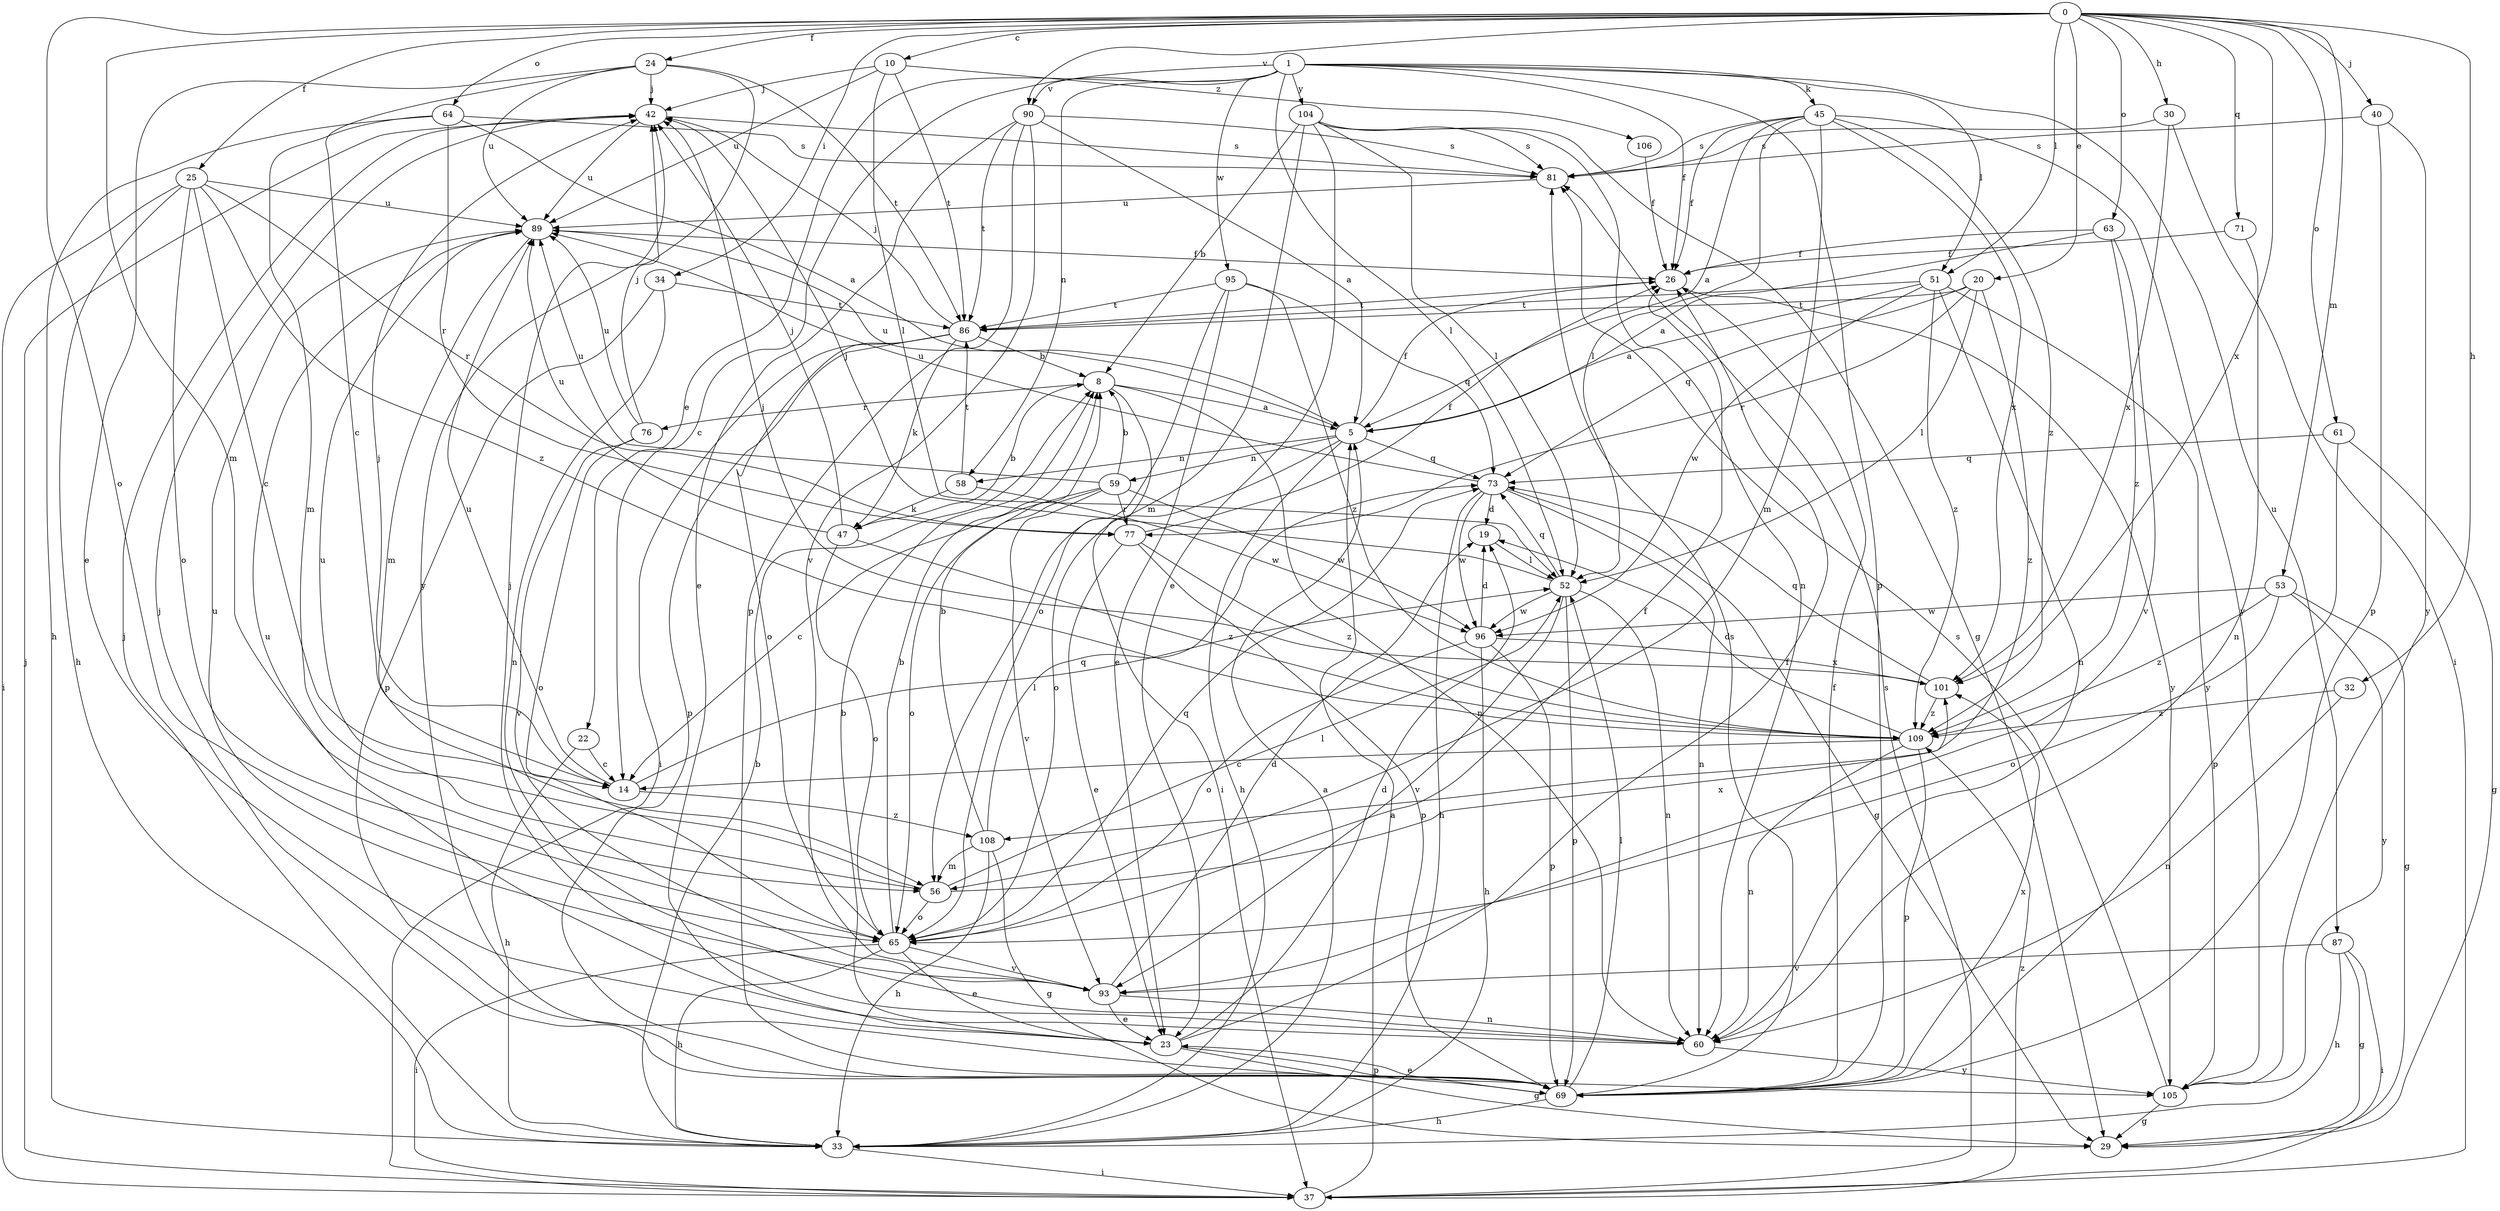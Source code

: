 strict digraph  {
0;
1;
5;
8;
10;
14;
19;
20;
22;
23;
24;
25;
26;
29;
30;
32;
33;
34;
37;
40;
42;
45;
47;
51;
52;
53;
56;
58;
59;
60;
61;
63;
64;
65;
69;
71;
73;
76;
77;
81;
86;
87;
89;
90;
93;
95;
96;
101;
104;
105;
106;
108;
109;
0 -> 10  [label=c];
0 -> 20  [label=e];
0 -> 24  [label=f];
0 -> 25  [label=f];
0 -> 30  [label=h];
0 -> 32  [label=h];
0 -> 34  [label=i];
0 -> 40  [label=j];
0 -> 51  [label=l];
0 -> 53  [label=m];
0 -> 56  [label=m];
0 -> 61  [label=o];
0 -> 63  [label=o];
0 -> 64  [label=o];
0 -> 65  [label=o];
0 -> 71  [label=q];
0 -> 90  [label=v];
0 -> 101  [label=x];
1 -> 14  [label=c];
1 -> 22  [label=e];
1 -> 26  [label=f];
1 -> 45  [label=k];
1 -> 51  [label=l];
1 -> 52  [label=l];
1 -> 58  [label=n];
1 -> 69  [label=p];
1 -> 87  [label=u];
1 -> 90  [label=v];
1 -> 95  [label=w];
1 -> 104  [label=y];
5 -> 26  [label=f];
5 -> 33  [label=h];
5 -> 58  [label=n];
5 -> 59  [label=n];
5 -> 65  [label=o];
5 -> 73  [label=q];
5 -> 89  [label=u];
8 -> 5  [label=a];
8 -> 37  [label=i];
8 -> 60  [label=n];
8 -> 76  [label=r];
10 -> 42  [label=j];
10 -> 52  [label=l];
10 -> 86  [label=t];
10 -> 89  [label=u];
10 -> 106  [label=z];
14 -> 42  [label=j];
14 -> 52  [label=l];
14 -> 89  [label=u];
14 -> 108  [label=z];
19 -> 52  [label=l];
20 -> 52  [label=l];
20 -> 73  [label=q];
20 -> 77  [label=r];
20 -> 86  [label=t];
20 -> 108  [label=z];
22 -> 14  [label=c];
22 -> 33  [label=h];
23 -> 8  [label=b];
23 -> 19  [label=d];
23 -> 26  [label=f];
23 -> 29  [label=g];
23 -> 69  [label=p];
24 -> 14  [label=c];
24 -> 23  [label=e];
24 -> 42  [label=j];
24 -> 86  [label=t];
24 -> 89  [label=u];
24 -> 105  [label=y];
25 -> 14  [label=c];
25 -> 33  [label=h];
25 -> 37  [label=i];
25 -> 65  [label=o];
25 -> 77  [label=r];
25 -> 89  [label=u];
25 -> 109  [label=z];
26 -> 86  [label=t];
26 -> 105  [label=y];
30 -> 37  [label=i];
30 -> 81  [label=s];
30 -> 101  [label=x];
32 -> 60  [label=n];
32 -> 109  [label=z];
33 -> 5  [label=a];
33 -> 8  [label=b];
33 -> 37  [label=i];
33 -> 42  [label=j];
34 -> 60  [label=n];
34 -> 69  [label=p];
34 -> 86  [label=t];
37 -> 5  [label=a];
37 -> 42  [label=j];
37 -> 81  [label=s];
37 -> 109  [label=z];
40 -> 69  [label=p];
40 -> 81  [label=s];
40 -> 105  [label=y];
42 -> 81  [label=s];
42 -> 89  [label=u];
45 -> 5  [label=a];
45 -> 26  [label=f];
45 -> 52  [label=l];
45 -> 56  [label=m];
45 -> 81  [label=s];
45 -> 101  [label=x];
45 -> 105  [label=y];
45 -> 109  [label=z];
47 -> 8  [label=b];
47 -> 42  [label=j];
47 -> 65  [label=o];
47 -> 89  [label=u];
47 -> 109  [label=z];
51 -> 5  [label=a];
51 -> 60  [label=n];
51 -> 86  [label=t];
51 -> 96  [label=w];
51 -> 105  [label=y];
51 -> 109  [label=z];
52 -> 42  [label=j];
52 -> 60  [label=n];
52 -> 69  [label=p];
52 -> 73  [label=q];
52 -> 93  [label=v];
52 -> 96  [label=w];
53 -> 29  [label=g];
53 -> 65  [label=o];
53 -> 96  [label=w];
53 -> 105  [label=y];
53 -> 109  [label=z];
56 -> 52  [label=l];
56 -> 65  [label=o];
56 -> 89  [label=u];
56 -> 101  [label=x];
58 -> 47  [label=k];
58 -> 86  [label=t];
58 -> 96  [label=w];
59 -> 8  [label=b];
59 -> 14  [label=c];
59 -> 65  [label=o];
59 -> 77  [label=r];
59 -> 89  [label=u];
59 -> 93  [label=v];
59 -> 96  [label=w];
60 -> 42  [label=j];
60 -> 89  [label=u];
60 -> 105  [label=y];
61 -> 29  [label=g];
61 -> 69  [label=p];
61 -> 73  [label=q];
63 -> 5  [label=a];
63 -> 26  [label=f];
63 -> 93  [label=v];
63 -> 109  [label=z];
64 -> 5  [label=a];
64 -> 33  [label=h];
64 -> 56  [label=m];
64 -> 77  [label=r];
64 -> 81  [label=s];
65 -> 8  [label=b];
65 -> 23  [label=e];
65 -> 26  [label=f];
65 -> 33  [label=h];
65 -> 37  [label=i];
65 -> 73  [label=q];
65 -> 93  [label=v];
69 -> 23  [label=e];
69 -> 26  [label=f];
69 -> 33  [label=h];
69 -> 42  [label=j];
69 -> 52  [label=l];
69 -> 81  [label=s];
69 -> 101  [label=x];
71 -> 26  [label=f];
71 -> 60  [label=n];
73 -> 19  [label=d];
73 -> 29  [label=g];
73 -> 33  [label=h];
73 -> 60  [label=n];
73 -> 89  [label=u];
73 -> 96  [label=w];
76 -> 42  [label=j];
76 -> 65  [label=o];
76 -> 89  [label=u];
76 -> 93  [label=v];
77 -> 23  [label=e];
77 -> 26  [label=f];
77 -> 69  [label=p];
77 -> 109  [label=z];
81 -> 89  [label=u];
86 -> 8  [label=b];
86 -> 37  [label=i];
86 -> 42  [label=j];
86 -> 47  [label=k];
86 -> 65  [label=o];
86 -> 69  [label=p];
87 -> 29  [label=g];
87 -> 33  [label=h];
87 -> 37  [label=i];
87 -> 93  [label=v];
89 -> 26  [label=f];
89 -> 56  [label=m];
90 -> 5  [label=a];
90 -> 23  [label=e];
90 -> 69  [label=p];
90 -> 81  [label=s];
90 -> 86  [label=t];
90 -> 93  [label=v];
93 -> 19  [label=d];
93 -> 23  [label=e];
93 -> 60  [label=n];
93 -> 89  [label=u];
95 -> 23  [label=e];
95 -> 65  [label=o];
95 -> 73  [label=q];
95 -> 86  [label=t];
95 -> 109  [label=z];
96 -> 19  [label=d];
96 -> 33  [label=h];
96 -> 65  [label=o];
96 -> 69  [label=p];
96 -> 101  [label=x];
101 -> 42  [label=j];
101 -> 73  [label=q];
101 -> 109  [label=z];
104 -> 8  [label=b];
104 -> 23  [label=e];
104 -> 29  [label=g];
104 -> 52  [label=l];
104 -> 56  [label=m];
104 -> 60  [label=n];
104 -> 81  [label=s];
105 -> 29  [label=g];
105 -> 81  [label=s];
106 -> 26  [label=f];
108 -> 8  [label=b];
108 -> 29  [label=g];
108 -> 33  [label=h];
108 -> 56  [label=m];
108 -> 73  [label=q];
109 -> 14  [label=c];
109 -> 19  [label=d];
109 -> 60  [label=n];
109 -> 69  [label=p];
}
